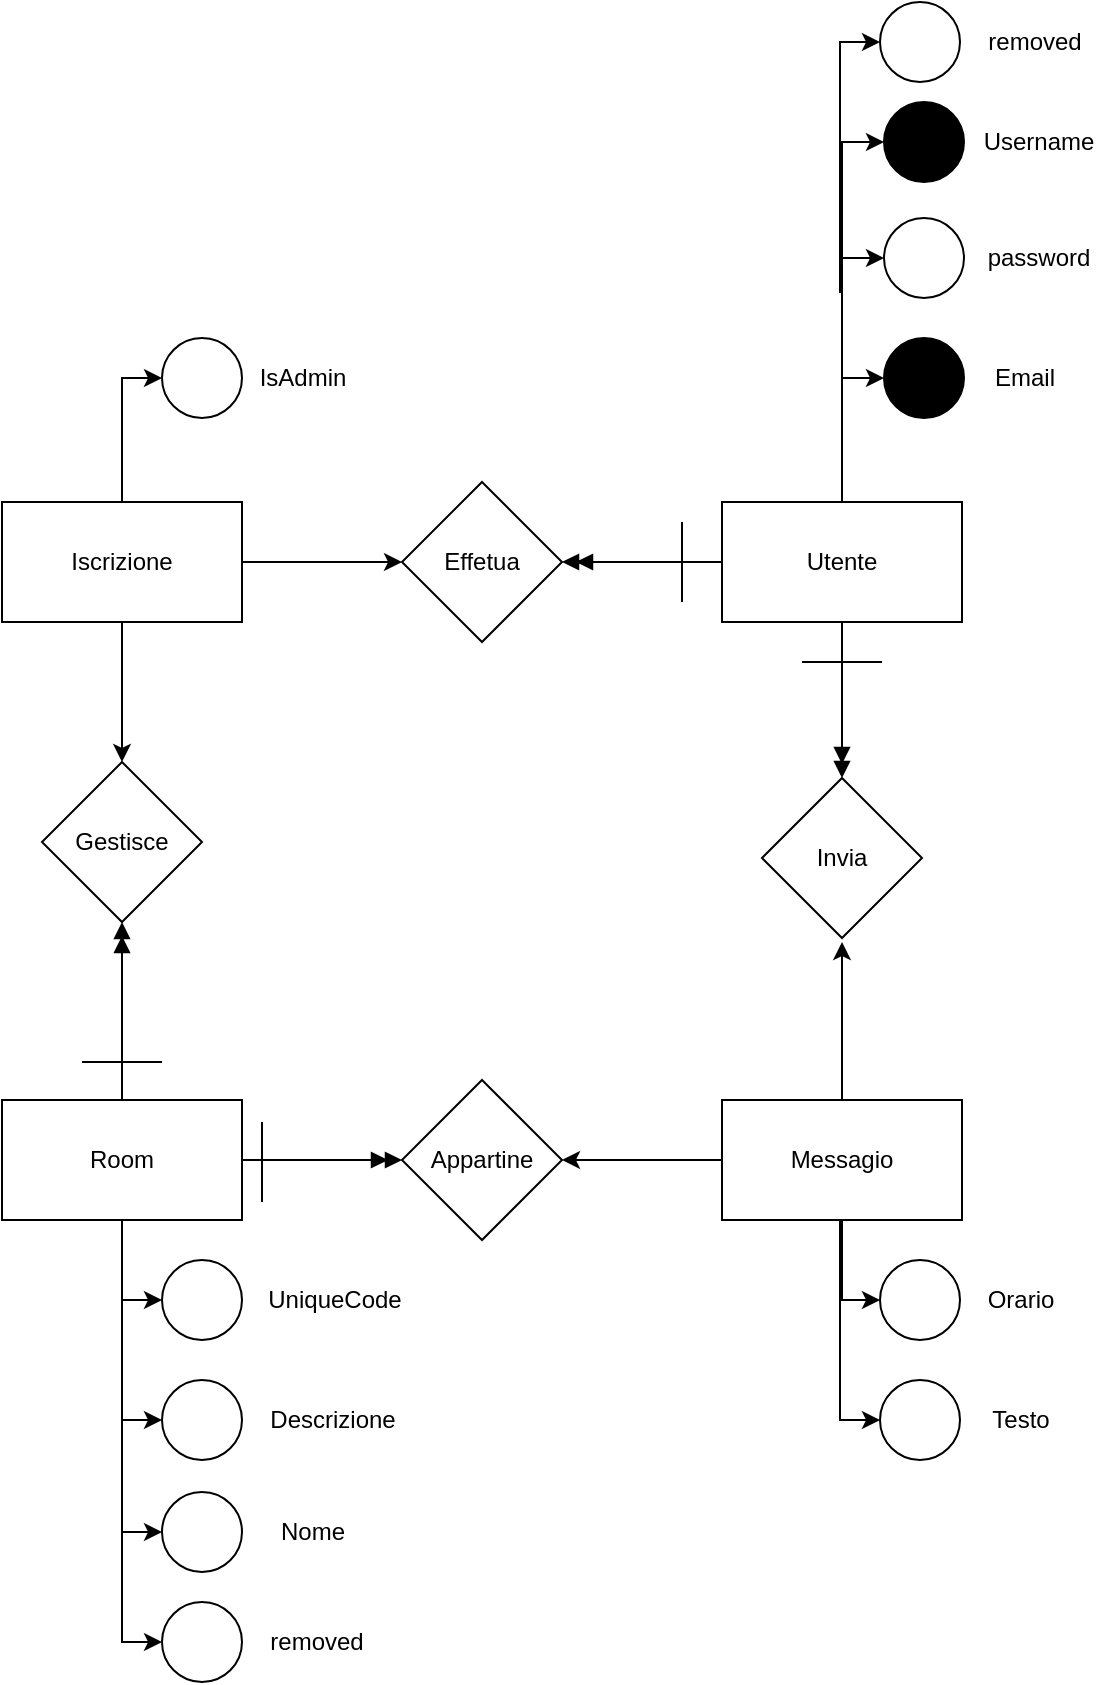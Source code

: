 <mxfile version="20.8.16" type="device"><diagram name="Page-1" id="M0PJXXgWaeKn-eVkuOj_"><mxGraphModel dx="557" dy="1487" grid="1" gridSize="10" guides="1" tooltips="1" connect="1" arrows="1" fold="1" page="1" pageScale="1" pageWidth="850" pageHeight="1100" math="0" shadow="0"><root><mxCell id="0"/><mxCell id="1" parent="0"/><mxCell id="s6C3JFetoS0NTnK9dmVF-21" style="edgeStyle=orthogonalEdgeStyle;rounded=0;orthogonalLoop=1;jettySize=auto;html=1;entryX=0;entryY=0.5;entryDx=0;entryDy=0;endArrow=classic;endFill=1;" edge="1" parent="1" source="s6C3JFetoS0NTnK9dmVF-2" target="s6C3JFetoS0NTnK9dmVF-17"><mxGeometry relative="1" as="geometry"/></mxCell><mxCell id="s6C3JFetoS0NTnK9dmVF-22" style="edgeStyle=orthogonalEdgeStyle;rounded=0;orthogonalLoop=1;jettySize=auto;html=1;entryX=0;entryY=0.5;entryDx=0;entryDy=0;endArrow=classic;endFill=1;" edge="1" parent="1" source="s6C3JFetoS0NTnK9dmVF-2" target="s6C3JFetoS0NTnK9dmVF-15"><mxGeometry relative="1" as="geometry"/></mxCell><mxCell id="s6C3JFetoS0NTnK9dmVF-30" style="edgeStyle=orthogonalEdgeStyle;rounded=0;orthogonalLoop=1;jettySize=auto;html=1;entryX=0;entryY=0.5;entryDx=0;entryDy=0;endArrow=classic;endFill=1;" edge="1" parent="1" source="s6C3JFetoS0NTnK9dmVF-2" target="s6C3JFetoS0NTnK9dmVF-28"><mxGeometry relative="1" as="geometry"/></mxCell><mxCell id="s6C3JFetoS0NTnK9dmVF-43" style="edgeStyle=orthogonalEdgeStyle;rounded=0;orthogonalLoop=1;jettySize=auto;html=1;entryX=1;entryY=0.5;entryDx=0;entryDy=0;endArrow=doubleBlock;endFill=1;" edge="1" parent="1" source="s6C3JFetoS0NTnK9dmVF-2" target="s6C3JFetoS0NTnK9dmVF-42"><mxGeometry relative="1" as="geometry"/></mxCell><mxCell id="s6C3JFetoS0NTnK9dmVF-94" style="edgeStyle=orthogonalEdgeStyle;rounded=0;orthogonalLoop=1;jettySize=auto;html=1;entryX=0.5;entryY=0;entryDx=0;entryDy=0;endArrow=doubleBlock;endFill=1;" edge="1" parent="1" source="s6C3JFetoS0NTnK9dmVF-2" target="s6C3JFetoS0NTnK9dmVF-89"><mxGeometry relative="1" as="geometry"/></mxCell><mxCell id="s6C3JFetoS0NTnK9dmVF-121" style="edgeStyle=orthogonalEdgeStyle;rounded=0;orthogonalLoop=1;jettySize=auto;html=1;entryX=0;entryY=0.5;entryDx=0;entryDy=0;endArrow=classic;endFill=1;" edge="1" parent="1" source="s6C3JFetoS0NTnK9dmVF-2" target="s6C3JFetoS0NTnK9dmVF-119"><mxGeometry relative="1" as="geometry"/></mxCell><mxCell id="s6C3JFetoS0NTnK9dmVF-2" value="Utente" style="rounded=0;whiteSpace=wrap;html=1;" vertex="1" parent="1"><mxGeometry x="440" y="160" width="120" height="60" as="geometry"/></mxCell><mxCell id="s6C3JFetoS0NTnK9dmVF-15" value="" style="ellipse;whiteSpace=wrap;html=1;aspect=fixed;strokeColor=#000000;fillColor=#FFFFFF;" vertex="1" parent="1"><mxGeometry x="521" y="18" width="40" height="40" as="geometry"/></mxCell><mxCell id="s6C3JFetoS0NTnK9dmVF-16" value="password" style="text;html=1;align=center;verticalAlign=middle;resizable=0;points=[];autosize=1;strokeColor=none;fillColor=none;" vertex="1" parent="1"><mxGeometry x="563" y="23" width="70" height="30" as="geometry"/></mxCell><mxCell id="s6C3JFetoS0NTnK9dmVF-17" value="" style="ellipse;whiteSpace=wrap;html=1;aspect=fixed;strokeColor=#000000;fillColor=#000000;" vertex="1" parent="1"><mxGeometry x="521" y="78" width="40" height="40" as="geometry"/></mxCell><mxCell id="s6C3JFetoS0NTnK9dmVF-18" value="Email" style="text;html=1;align=center;verticalAlign=middle;resizable=0;points=[];autosize=1;strokeColor=none;fillColor=none;" vertex="1" parent="1"><mxGeometry x="566" y="83" width="50" height="30" as="geometry"/></mxCell><mxCell id="s6C3JFetoS0NTnK9dmVF-28" value="" style="ellipse;whiteSpace=wrap;html=1;aspect=fixed;strokeColor=#000000;fillColor=#000000;" vertex="1" parent="1"><mxGeometry x="521" y="-40" width="40" height="40" as="geometry"/></mxCell><mxCell id="s6C3JFetoS0NTnK9dmVF-29" value="Username" style="text;html=1;align=center;verticalAlign=middle;resizable=0;points=[];autosize=1;strokeColor=none;fillColor=none;" vertex="1" parent="1"><mxGeometry x="558" y="-35" width="80" height="30" as="geometry"/></mxCell><mxCell id="s6C3JFetoS0NTnK9dmVF-46" style="edgeStyle=orthogonalEdgeStyle;rounded=0;orthogonalLoop=1;jettySize=auto;html=1;entryX=0.5;entryY=1;entryDx=0;entryDy=0;endArrow=doubleBlock;endFill=1;" edge="1" parent="1" source="s6C3JFetoS0NTnK9dmVF-39" target="s6C3JFetoS0NTnK9dmVF-41"><mxGeometry relative="1" as="geometry"/></mxCell><mxCell id="s6C3JFetoS0NTnK9dmVF-96" style="edgeStyle=orthogonalEdgeStyle;rounded=0;orthogonalLoop=1;jettySize=auto;html=1;entryX=0;entryY=0.5;entryDx=0;entryDy=0;endArrow=doubleBlock;endFill=1;" edge="1" parent="1" source="s6C3JFetoS0NTnK9dmVF-39" target="s6C3JFetoS0NTnK9dmVF-95"><mxGeometry relative="1" as="geometry"/></mxCell><mxCell id="s6C3JFetoS0NTnK9dmVF-102" style="edgeStyle=orthogonalEdgeStyle;rounded=0;orthogonalLoop=1;jettySize=auto;html=1;entryX=0;entryY=0.5;entryDx=0;entryDy=0;endArrow=classic;endFill=1;" edge="1" parent="1" source="s6C3JFetoS0NTnK9dmVF-39" target="s6C3JFetoS0NTnK9dmVF-98"><mxGeometry relative="1" as="geometry"/></mxCell><mxCell id="s6C3JFetoS0NTnK9dmVF-103" style="edgeStyle=orthogonalEdgeStyle;rounded=0;orthogonalLoop=1;jettySize=auto;html=1;entryX=0;entryY=0.5;entryDx=0;entryDy=0;endArrow=classic;endFill=1;" edge="1" parent="1" source="s6C3JFetoS0NTnK9dmVF-39" target="s6C3JFetoS0NTnK9dmVF-100"><mxGeometry relative="1" as="geometry"/></mxCell><mxCell id="s6C3JFetoS0NTnK9dmVF-110" style="edgeStyle=orthogonalEdgeStyle;rounded=0;orthogonalLoop=1;jettySize=auto;html=1;entryX=0;entryY=0.5;entryDx=0;entryDy=0;endArrow=classic;endFill=1;" edge="1" parent="1" source="s6C3JFetoS0NTnK9dmVF-39" target="s6C3JFetoS0NTnK9dmVF-109"><mxGeometry relative="1" as="geometry"/></mxCell><mxCell id="s6C3JFetoS0NTnK9dmVF-125" style="edgeStyle=orthogonalEdgeStyle;rounded=0;orthogonalLoop=1;jettySize=auto;html=1;entryX=0;entryY=0.5;entryDx=0;entryDy=0;endArrow=classic;endFill=1;" edge="1" parent="1" source="s6C3JFetoS0NTnK9dmVF-39" target="s6C3JFetoS0NTnK9dmVF-123"><mxGeometry relative="1" as="geometry"/></mxCell><mxCell id="s6C3JFetoS0NTnK9dmVF-39" value="Room" style="rounded=0;whiteSpace=wrap;html=1;strokeColor=#000000;fillColor=#FFFFFF;" vertex="1" parent="1"><mxGeometry x="80" y="459" width="120" height="60" as="geometry"/></mxCell><mxCell id="s6C3JFetoS0NTnK9dmVF-44" style="edgeStyle=orthogonalEdgeStyle;rounded=0;orthogonalLoop=1;jettySize=auto;html=1;endArrow=classic;endFill=1;" edge="1" parent="1" source="s6C3JFetoS0NTnK9dmVF-40" target="s6C3JFetoS0NTnK9dmVF-42"><mxGeometry relative="1" as="geometry"/></mxCell><mxCell id="s6C3JFetoS0NTnK9dmVF-45" style="edgeStyle=orthogonalEdgeStyle;rounded=0;orthogonalLoop=1;jettySize=auto;html=1;entryX=0.5;entryY=0;entryDx=0;entryDy=0;endArrow=classic;endFill=1;" edge="1" parent="1" source="s6C3JFetoS0NTnK9dmVF-40" target="s6C3JFetoS0NTnK9dmVF-41"><mxGeometry relative="1" as="geometry"/></mxCell><mxCell id="s6C3JFetoS0NTnK9dmVF-82" style="edgeStyle=orthogonalEdgeStyle;rounded=0;orthogonalLoop=1;jettySize=auto;html=1;entryX=0;entryY=0.5;entryDx=0;entryDy=0;endArrow=classic;endFill=1;" edge="1" parent="1" source="s6C3JFetoS0NTnK9dmVF-40" target="s6C3JFetoS0NTnK9dmVF-80"><mxGeometry relative="1" as="geometry"/></mxCell><mxCell id="s6C3JFetoS0NTnK9dmVF-40" value="Iscrizione" style="rounded=0;whiteSpace=wrap;html=1;strokeColor=#000000;fillColor=#FFFFFF;" vertex="1" parent="1"><mxGeometry x="80" y="160" width="120" height="60" as="geometry"/></mxCell><mxCell id="s6C3JFetoS0NTnK9dmVF-41" value="Gestisce" style="rhombus;whiteSpace=wrap;html=1;strokeColor=#000000;fillColor=#FFFFFF;" vertex="1" parent="1"><mxGeometry x="100" y="290" width="80" height="80" as="geometry"/></mxCell><mxCell id="s6C3JFetoS0NTnK9dmVF-42" value="Effetua" style="rhombus;whiteSpace=wrap;html=1;strokeColor=#000000;fillColor=#FFFFFF;" vertex="1" parent="1"><mxGeometry x="280" y="150" width="80" height="80" as="geometry"/></mxCell><mxCell id="s6C3JFetoS0NTnK9dmVF-80" value="" style="ellipse;whiteSpace=wrap;html=1;aspect=fixed;strokeColor=#000000;fillColor=#FFFFFF;" vertex="1" parent="1"><mxGeometry x="160" y="78" width="40" height="40" as="geometry"/></mxCell><mxCell id="s6C3JFetoS0NTnK9dmVF-81" value="IsAdmin" style="text;html=1;align=center;verticalAlign=middle;resizable=0;points=[];autosize=1;strokeColor=none;fillColor=none;" vertex="1" parent="1"><mxGeometry x="195" y="83" width="70" height="30" as="geometry"/></mxCell><mxCell id="s6C3JFetoS0NTnK9dmVF-85" style="edgeStyle=orthogonalEdgeStyle;rounded=0;orthogonalLoop=1;jettySize=auto;html=1;entryX=0;entryY=0.5;entryDx=0;entryDy=0;endArrow=classic;endFill=1;" edge="1" parent="1" source="s6C3JFetoS0NTnK9dmVF-86" target="s6C3JFetoS0NTnK9dmVF-92"><mxGeometry relative="1" as="geometry"/></mxCell><mxCell id="s6C3JFetoS0NTnK9dmVF-97" style="edgeStyle=orthogonalEdgeStyle;rounded=0;orthogonalLoop=1;jettySize=auto;html=1;entryX=1;entryY=0.5;entryDx=0;entryDy=0;endArrow=classic;endFill=1;" edge="1" parent="1" source="s6C3JFetoS0NTnK9dmVF-86" target="s6C3JFetoS0NTnK9dmVF-95"><mxGeometry relative="1" as="geometry"/></mxCell><mxCell id="s6C3JFetoS0NTnK9dmVF-105" style="edgeStyle=orthogonalEdgeStyle;rounded=0;orthogonalLoop=1;jettySize=auto;html=1;endArrow=classic;endFill=1;" edge="1" parent="1" source="s6C3JFetoS0NTnK9dmVF-86"><mxGeometry relative="1" as="geometry"><mxPoint x="500" y="380" as="targetPoint"/></mxGeometry></mxCell><mxCell id="s6C3JFetoS0NTnK9dmVF-86" value="Messagio" style="rounded=0;whiteSpace=wrap;html=1;" vertex="1" parent="1"><mxGeometry x="440" y="459" width="120" height="60" as="geometry"/></mxCell><mxCell id="s6C3JFetoS0NTnK9dmVF-88" style="edgeStyle=orthogonalEdgeStyle;rounded=0;orthogonalLoop=1;jettySize=auto;html=1;entryX=0;entryY=0.5;entryDx=0;entryDy=0;endArrow=classic;endFill=1;" edge="1" parent="1" target="s6C3JFetoS0NTnK9dmVF-90"><mxGeometry relative="1" as="geometry"><mxPoint x="499" y="519" as="sourcePoint"/><Array as="points"><mxPoint x="499" y="559"/></Array></mxGeometry></mxCell><mxCell id="s6C3JFetoS0NTnK9dmVF-89" value="Invia" style="rhombus;whiteSpace=wrap;html=1;" vertex="1" parent="1"><mxGeometry x="460" y="298" width="80" height="80" as="geometry"/></mxCell><mxCell id="s6C3JFetoS0NTnK9dmVF-90" value="" style="ellipse;whiteSpace=wrap;html=1;aspect=fixed;strokeColor=#000000;fillColor=#FFFFFF;" vertex="1" parent="1"><mxGeometry x="519" y="539" width="40" height="40" as="geometry"/></mxCell><mxCell id="s6C3JFetoS0NTnK9dmVF-91" value="Orario" style="text;html=1;align=center;verticalAlign=middle;resizable=0;points=[];autosize=1;strokeColor=none;fillColor=none;" vertex="1" parent="1"><mxGeometry x="559" y="544" width="60" height="30" as="geometry"/></mxCell><mxCell id="s6C3JFetoS0NTnK9dmVF-92" value="" style="ellipse;whiteSpace=wrap;html=1;aspect=fixed;strokeColor=#000000;fillColor=#FFFFFF;" vertex="1" parent="1"><mxGeometry x="519" y="599" width="40" height="40" as="geometry"/></mxCell><mxCell id="s6C3JFetoS0NTnK9dmVF-93" value="Testo" style="text;html=1;align=center;verticalAlign=middle;resizable=0;points=[];autosize=1;strokeColor=none;fillColor=none;" vertex="1" parent="1"><mxGeometry x="564" y="604" width="50" height="30" as="geometry"/></mxCell><mxCell id="s6C3JFetoS0NTnK9dmVF-95" value="Appartine" style="rhombus;whiteSpace=wrap;html=1;strokeColor=#000000;fillColor=#FFFFFF;" vertex="1" parent="1"><mxGeometry x="280" y="449" width="80" height="80" as="geometry"/></mxCell><mxCell id="s6C3JFetoS0NTnK9dmVF-98" value="" style="ellipse;whiteSpace=wrap;html=1;aspect=fixed;strokeColor=#000000;fillColor=#FFFFFF;" vertex="1" parent="1"><mxGeometry x="160" y="539" width="40" height="40" as="geometry"/></mxCell><mxCell id="s6C3JFetoS0NTnK9dmVF-99" value="UniqueCode" style="text;html=1;align=center;verticalAlign=middle;resizable=0;points=[];autosize=1;strokeColor=none;fillColor=none;" vertex="1" parent="1"><mxGeometry x="201" y="544" width="90" height="30" as="geometry"/></mxCell><mxCell id="s6C3JFetoS0NTnK9dmVF-100" value="" style="ellipse;whiteSpace=wrap;html=1;aspect=fixed;strokeColor=#000000;fillColor=#FFFFFF;" vertex="1" parent="1"><mxGeometry x="160" y="599" width="40" height="40" as="geometry"/></mxCell><mxCell id="s6C3JFetoS0NTnK9dmVF-106" value="Descrizione" style="text;html=1;align=center;verticalAlign=middle;resizable=0;points=[];autosize=1;strokeColor=none;fillColor=none;" vertex="1" parent="1"><mxGeometry x="200" y="604" width="90" height="30" as="geometry"/></mxCell><mxCell id="s6C3JFetoS0NTnK9dmVF-107" value="Nome" style="text;html=1;align=center;verticalAlign=middle;resizable=0;points=[];autosize=1;strokeColor=none;fillColor=none;" vertex="1" parent="1"><mxGeometry x="205" y="660" width="60" height="30" as="geometry"/></mxCell><mxCell id="s6C3JFetoS0NTnK9dmVF-109" value="" style="ellipse;whiteSpace=wrap;html=1;aspect=fixed;strokeColor=#000000;fillColor=#FFFFFF;" vertex="1" parent="1"><mxGeometry x="160" y="655" width="40" height="40" as="geometry"/></mxCell><mxCell id="s6C3JFetoS0NTnK9dmVF-112" value="" style="endArrow=none;html=1;rounded=0;" edge="1" parent="1"><mxGeometry width="50" height="50" relative="1" as="geometry"><mxPoint x="210" y="510" as="sourcePoint"/><mxPoint x="210" y="470" as="targetPoint"/></mxGeometry></mxCell><mxCell id="s6C3JFetoS0NTnK9dmVF-115" value="" style="endArrow=none;html=1;rounded=0;" edge="1" parent="1"><mxGeometry width="50" height="50" relative="1" as="geometry"><mxPoint x="480" y="240" as="sourcePoint"/><mxPoint x="520" y="240" as="targetPoint"/></mxGeometry></mxCell><mxCell id="s6C3JFetoS0NTnK9dmVF-116" value="" style="endArrow=none;html=1;rounded=0;" edge="1" parent="1"><mxGeometry width="50" height="50" relative="1" as="geometry"><mxPoint x="420" y="210" as="sourcePoint"/><mxPoint x="420" y="170" as="targetPoint"/></mxGeometry></mxCell><mxCell id="s6C3JFetoS0NTnK9dmVF-117" value="" style="endArrow=none;html=1;rounded=0;" edge="1" parent="1"><mxGeometry width="50" height="50" relative="1" as="geometry"><mxPoint x="120" y="440" as="sourcePoint"/><mxPoint x="160" y="440" as="targetPoint"/></mxGeometry></mxCell><mxCell id="s6C3JFetoS0NTnK9dmVF-119" value="" style="ellipse;whiteSpace=wrap;html=1;aspect=fixed;strokeColor=#000000;fillColor=#FFFFFF;" vertex="1" parent="1"><mxGeometry x="519" y="-90" width="40" height="40" as="geometry"/></mxCell><mxCell id="s6C3JFetoS0NTnK9dmVF-120" value="removed" style="text;html=1;align=center;verticalAlign=middle;resizable=0;points=[];autosize=1;strokeColor=none;fillColor=none;" vertex="1" parent="1"><mxGeometry x="561" y="-85" width="70" height="30" as="geometry"/></mxCell><mxCell id="s6C3JFetoS0NTnK9dmVF-123" value="" style="ellipse;whiteSpace=wrap;html=1;aspect=fixed;strokeColor=#000000;fillColor=#FFFFFF;" vertex="1" parent="1"><mxGeometry x="160" y="710" width="40" height="40" as="geometry"/></mxCell><mxCell id="s6C3JFetoS0NTnK9dmVF-124" value="removed" style="text;html=1;align=center;verticalAlign=middle;resizable=0;points=[];autosize=1;strokeColor=none;fillColor=none;" vertex="1" parent="1"><mxGeometry x="202" y="715" width="70" height="30" as="geometry"/></mxCell></root></mxGraphModel></diagram></mxfile>